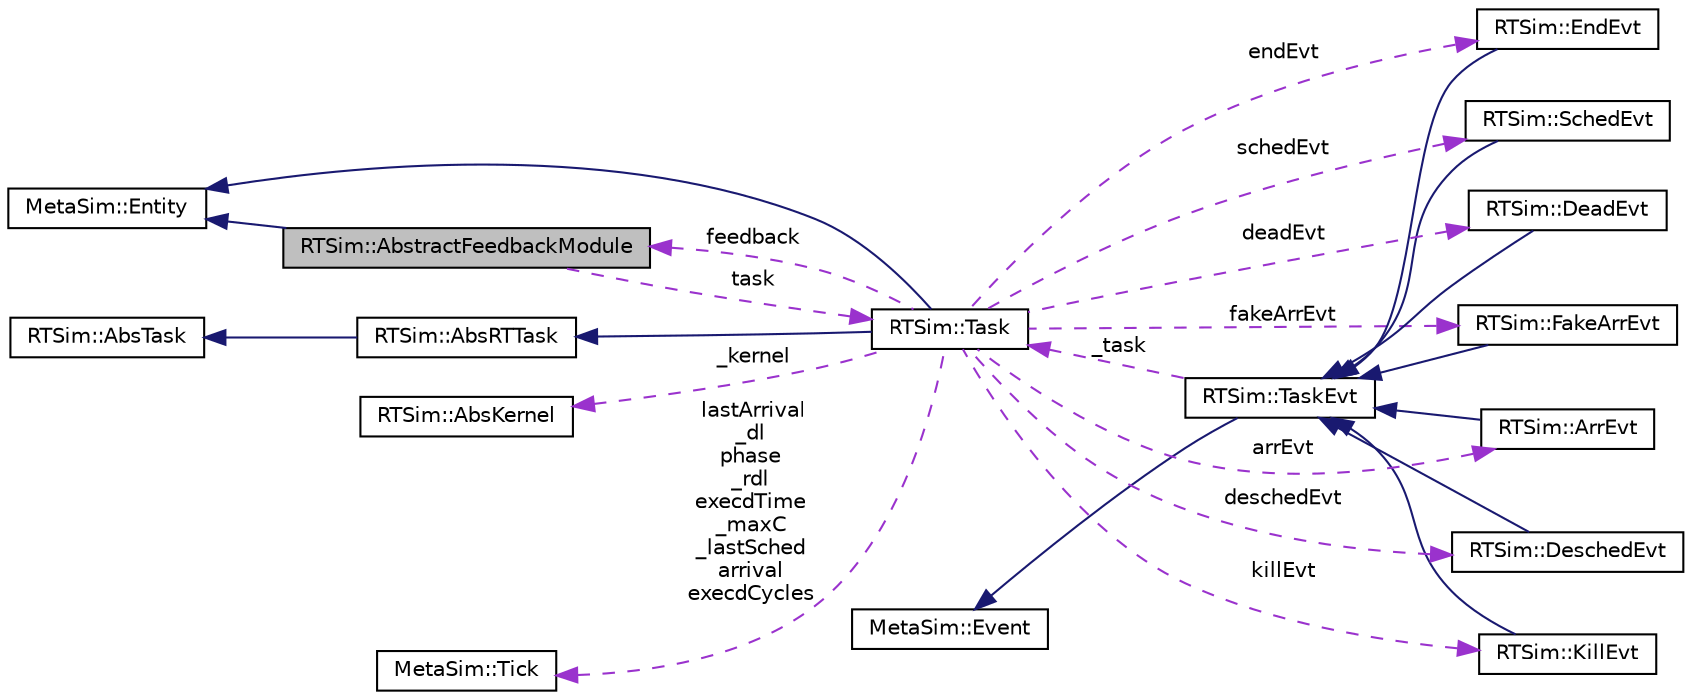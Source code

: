 digraph "RTSim::AbstractFeedbackModule"
{
  edge [fontname="Helvetica",fontsize="10",labelfontname="Helvetica",labelfontsize="10"];
  node [fontname="Helvetica",fontsize="10",shape=record];
  rankdir="LR";
  Node3 [label="RTSim::AbstractFeedbackModule",height=0.2,width=0.4,color="black", fillcolor="grey75", style="filled", fontcolor="black"];
  Node4 -> Node3 [dir="back",color="midnightblue",fontsize="10",style="solid",fontname="Helvetica"];
  Node4 [label="MetaSim::Entity",height=0.2,width=0.4,color="black", fillcolor="white", style="filled",URL="$classMetaSim_1_1Entity.html"];
  Node5 -> Node3 [dir="back",color="darkorchid3",fontsize="10",style="dashed",label=" task" ,fontname="Helvetica"];
  Node5 [label="RTSim::Task",height=0.2,width=0.4,color="black", fillcolor="white", style="filled",URL="$classRTSim_1_1Task.html"];
  Node4 -> Node5 [dir="back",color="midnightblue",fontsize="10",style="solid",fontname="Helvetica"];
  Node6 -> Node5 [dir="back",color="midnightblue",fontsize="10",style="solid",fontname="Helvetica"];
  Node6 [label="RTSim::AbsRTTask",height=0.2,width=0.4,color="black", fillcolor="white", style="filled",URL="$classRTSim_1_1AbsRTTask.html"];
  Node7 -> Node6 [dir="back",color="midnightblue",fontsize="10",style="solid",fontname="Helvetica"];
  Node7 [label="RTSim::AbsTask",height=0.2,width=0.4,color="black", fillcolor="white", style="filled",URL="$classRTSim_1_1AbsTask.html"];
  Node8 -> Node5 [dir="back",color="darkorchid3",fontsize="10",style="dashed",label=" fakeArrEvt" ,fontname="Helvetica"];
  Node8 [label="RTSim::FakeArrEvt",height=0.2,width=0.4,color="black", fillcolor="white", style="filled",URL="$classRTSim_1_1FakeArrEvt.html"];
  Node9 -> Node8 [dir="back",color="midnightblue",fontsize="10",style="solid",fontname="Helvetica"];
  Node9 [label="RTSim::TaskEvt",height=0.2,width=0.4,color="black", fillcolor="white", style="filled",URL="$classRTSim_1_1TaskEvt.html"];
  Node10 -> Node9 [dir="back",color="midnightblue",fontsize="10",style="solid",fontname="Helvetica"];
  Node10 [label="MetaSim::Event",height=0.2,width=0.4,color="black", fillcolor="white", style="filled",URL="$classMetaSim_1_1Event.html"];
  Node5 -> Node9 [dir="back",color="darkorchid3",fontsize="10",style="dashed",label=" _task" ,fontname="Helvetica"];
  Node11 -> Node5 [dir="back",color="darkorchid3",fontsize="10",style="dashed",label=" deschedEvt" ,fontname="Helvetica"];
  Node11 [label="RTSim::DeschedEvt",height=0.2,width=0.4,color="black", fillcolor="white", style="filled",URL="$classRTSim_1_1DeschedEvt.html"];
  Node9 -> Node11 [dir="back",color="midnightblue",fontsize="10",style="solid",fontname="Helvetica"];
  Node12 -> Node5 [dir="back",color="darkorchid3",fontsize="10",style="dashed",label=" deadEvt" ,fontname="Helvetica"];
  Node12 [label="RTSim::DeadEvt",height=0.2,width=0.4,color="black", fillcolor="white", style="filled",URL="$classRTSim_1_1DeadEvt.html"];
  Node9 -> Node12 [dir="back",color="midnightblue",fontsize="10",style="solid",fontname="Helvetica"];
  Node13 -> Node5 [dir="back",color="darkorchid3",fontsize="10",style="dashed",label=" killEvt" ,fontname="Helvetica"];
  Node13 [label="RTSim::KillEvt",height=0.2,width=0.4,color="black", fillcolor="white", style="filled",URL="$classRTSim_1_1KillEvt.html"];
  Node9 -> Node13 [dir="back",color="midnightblue",fontsize="10",style="solid",fontname="Helvetica"];
  Node14 -> Node5 [dir="back",color="darkorchid3",fontsize="10",style="dashed",label=" endEvt" ,fontname="Helvetica"];
  Node14 [label="RTSim::EndEvt",height=0.2,width=0.4,color="black", fillcolor="white", style="filled",URL="$classRTSim_1_1EndEvt.html"];
  Node9 -> Node14 [dir="back",color="midnightblue",fontsize="10",style="solid",fontname="Helvetica"];
  Node15 -> Node5 [dir="back",color="darkorchid3",fontsize="10",style="dashed",label=" _kernel" ,fontname="Helvetica"];
  Node15 [label="RTSim::AbsKernel",height=0.2,width=0.4,color="black", fillcolor="white", style="filled",URL="$classRTSim_1_1AbsKernel.html"];
  Node16 -> Node5 [dir="back",color="darkorchid3",fontsize="10",style="dashed",label=" lastArrival\n_dl\nphase\n_rdl\nexecdTime\n_maxC\n_lastSched\narrival\nexecdCycles" ,fontname="Helvetica"];
  Node16 [label="MetaSim::Tick",height=0.2,width=0.4,color="black", fillcolor="white", style="filled",URL="$classMetaSim_1_1Tick.html"];
  Node17 -> Node5 [dir="back",color="darkorchid3",fontsize="10",style="dashed",label=" schedEvt" ,fontname="Helvetica"];
  Node17 [label="RTSim::SchedEvt",height=0.2,width=0.4,color="black", fillcolor="white", style="filled",URL="$classRTSim_1_1SchedEvt.html"];
  Node9 -> Node17 [dir="back",color="midnightblue",fontsize="10",style="solid",fontname="Helvetica"];
  Node3 -> Node5 [dir="back",color="darkorchid3",fontsize="10",style="dashed",label=" feedback" ,fontname="Helvetica"];
  Node18 -> Node5 [dir="back",color="darkorchid3",fontsize="10",style="dashed",label=" arrEvt" ,fontname="Helvetica"];
  Node18 [label="RTSim::ArrEvt",height=0.2,width=0.4,color="black", fillcolor="white", style="filled",URL="$classRTSim_1_1ArrEvt.html"];
  Node9 -> Node18 [dir="back",color="midnightblue",fontsize="10",style="solid",fontname="Helvetica"];
}
